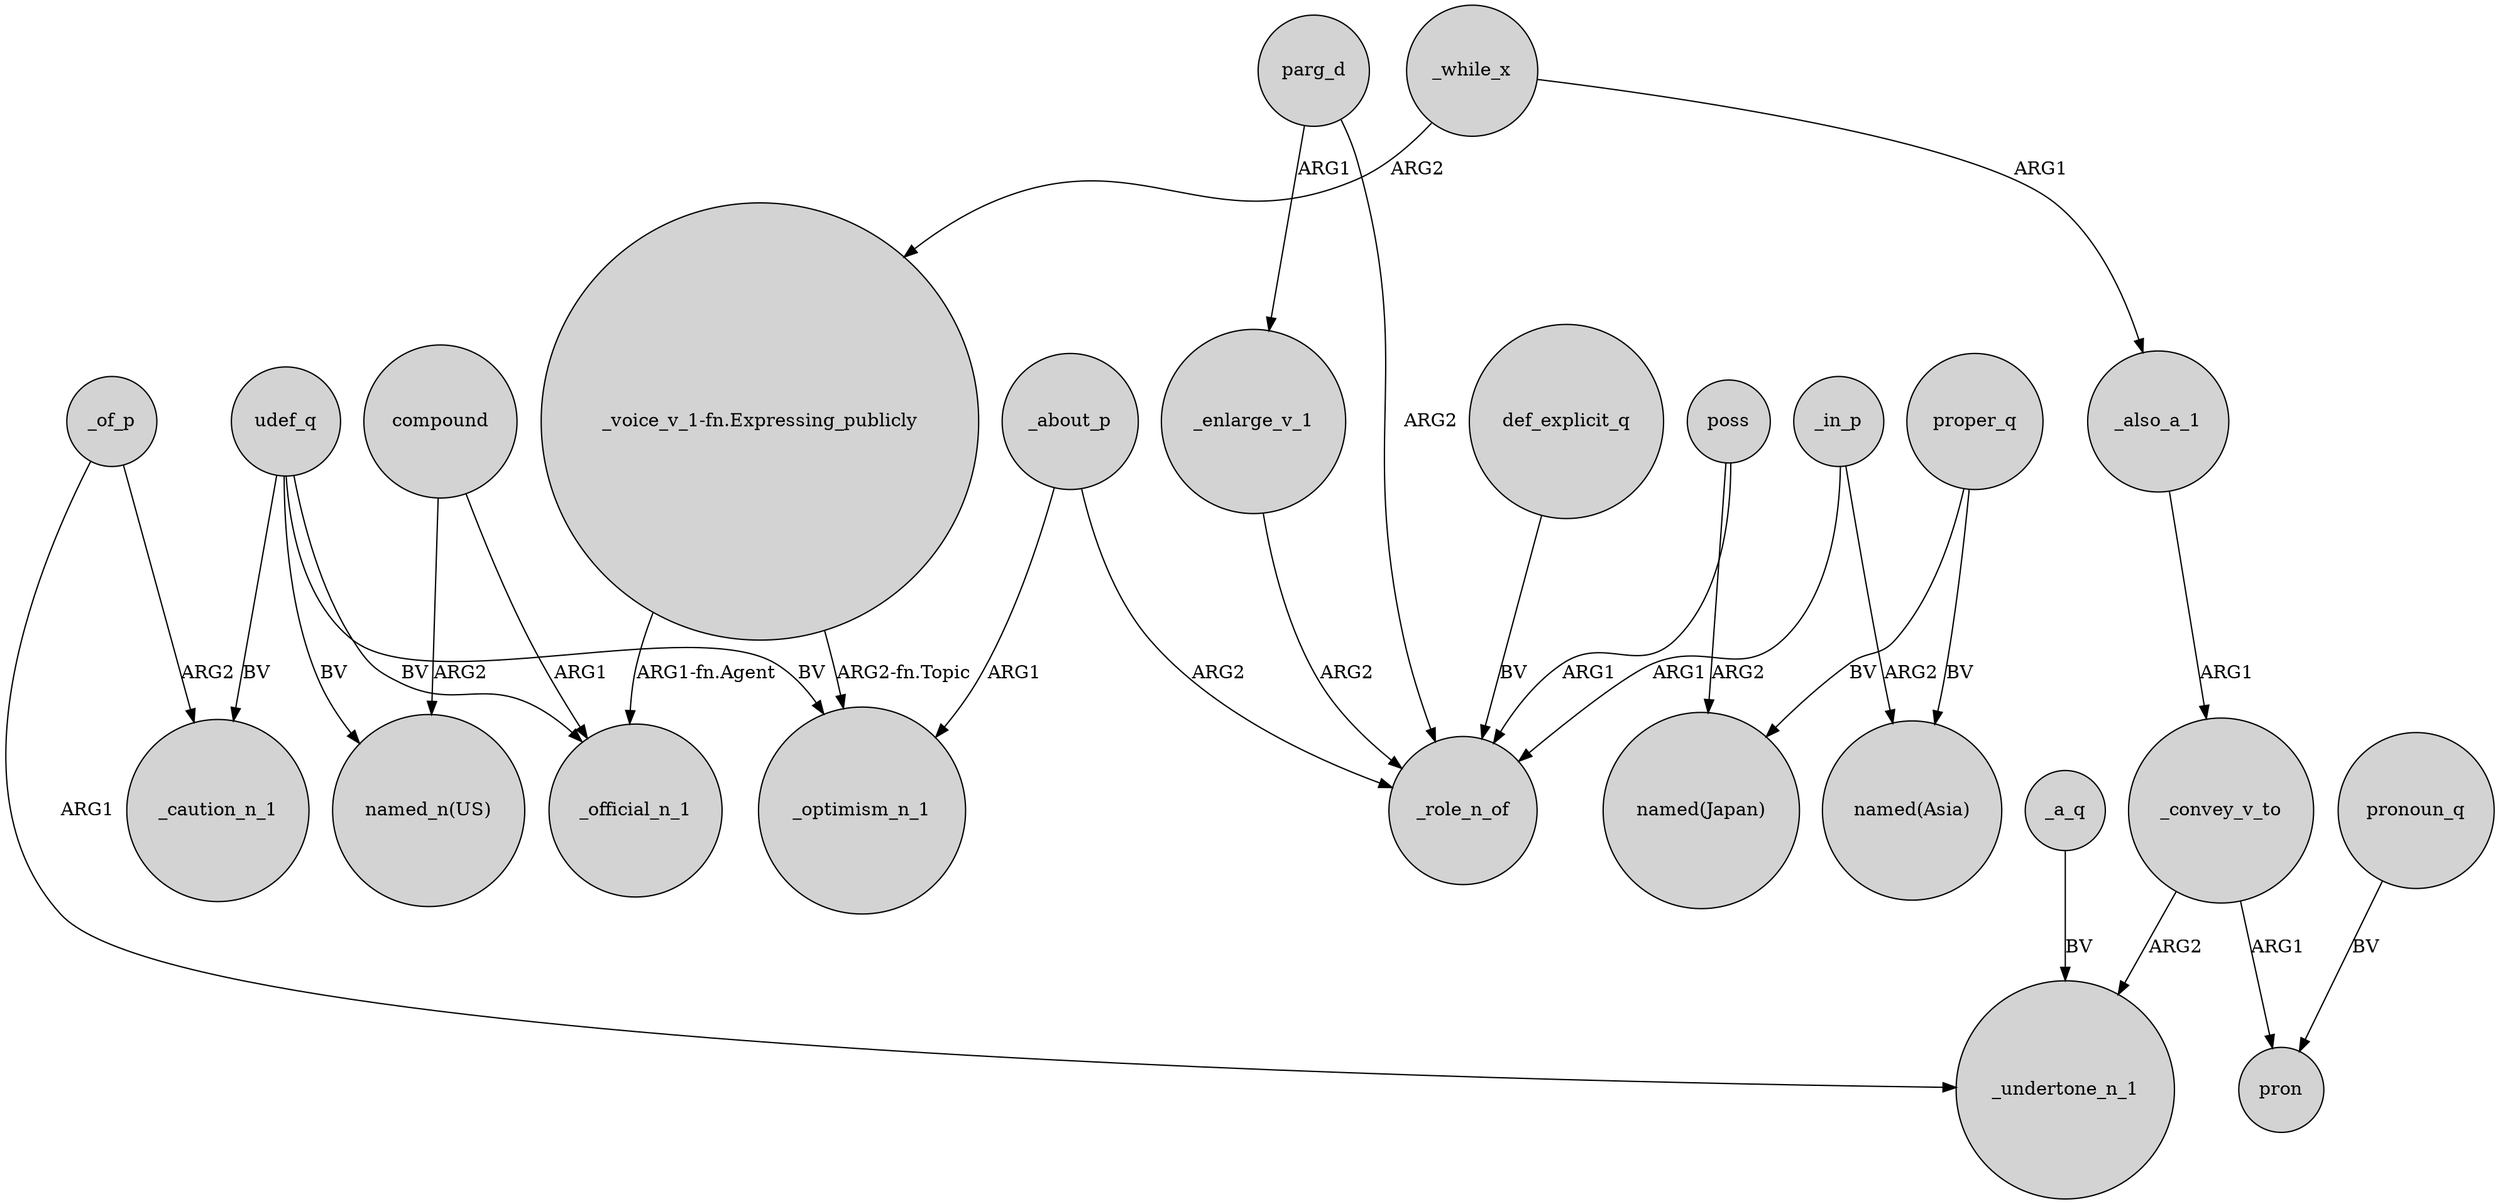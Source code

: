 digraph {
	node [shape=circle style=filled]
	_also_a_1 -> _convey_v_to [label=ARG1]
	udef_q -> "named_n(US)" [label=BV]
	parg_d -> _enlarge_v_1 [label=ARG1]
	parg_d -> _role_n_of [label=ARG2]
	_of_p -> _caution_n_1 [label=ARG2]
	"_voice_v_1-fn.Expressing_publicly" -> _optimism_n_1 [label="ARG2-fn.Topic"]
	_convey_v_to -> _undertone_n_1 [label=ARG2]
	"_voice_v_1-fn.Expressing_publicly" -> _official_n_1 [label="ARG1-fn.Agent"]
	proper_q -> "named(Japan)" [label=BV]
	compound -> "named_n(US)" [label=ARG2]
	_while_x -> "_voice_v_1-fn.Expressing_publicly" [label=ARG2]
	poss -> _role_n_of [label=ARG1]
	udef_q -> _caution_n_1 [label=BV]
	_in_p -> "named(Asia)" [label=ARG2]
	_of_p -> _undertone_n_1 [label=ARG1]
	pronoun_q -> pron [label=BV]
	poss -> "named(Japan)" [label=ARG2]
	udef_q -> _optimism_n_1 [label=BV]
	udef_q -> _official_n_1 [label=BV]
	_a_q -> _undertone_n_1 [label=BV]
	_enlarge_v_1 -> _role_n_of [label=ARG2]
	_convey_v_to -> pron [label=ARG1]
	compound -> _official_n_1 [label=ARG1]
	def_explicit_q -> _role_n_of [label=BV]
	_in_p -> _role_n_of [label=ARG1]
	_while_x -> _also_a_1 [label=ARG1]
	_about_p -> _optimism_n_1 [label=ARG1]
	_about_p -> _role_n_of [label=ARG2]
	proper_q -> "named(Asia)" [label=BV]
}
